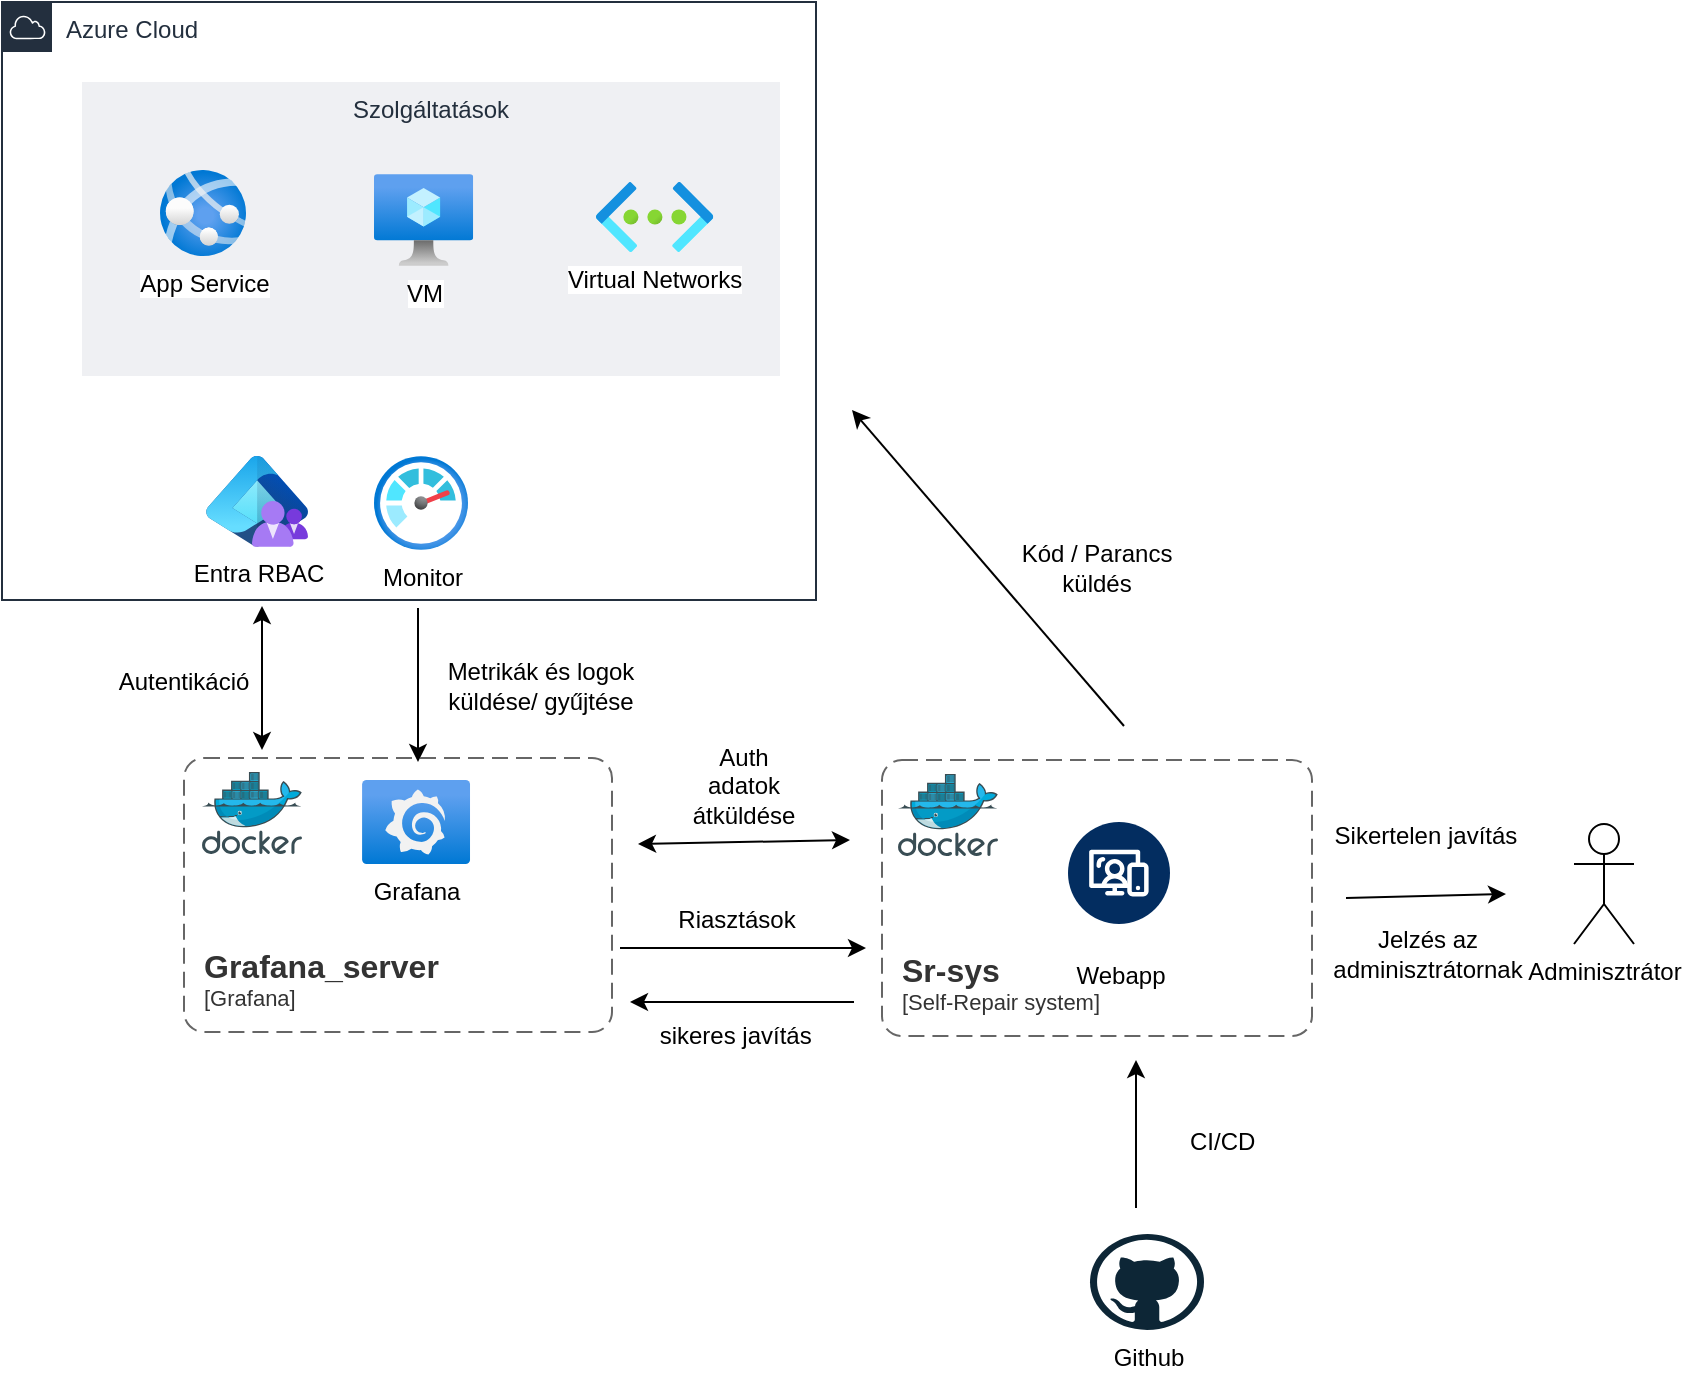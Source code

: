 <mxfile>
    <diagram id="eITuKU6QjTm9lriLVlCQ" name="Page-1">
        <mxGraphModel dx="1006" dy="722" grid="0" gridSize="10" guides="0" tooltips="1" connect="1" arrows="1" fold="1" page="1" pageScale="1" pageWidth="1654" pageHeight="1169" background="none" math="0" shadow="0">
            <root>
                <mxCell id="0"/>
                <mxCell id="1" parent="0"/>
                <mxCell id="3" value="Azure Cloud" style="points=[[0,0],[0.25,0],[0.5,0],[0.75,0],[1,0],[1,0.25],[1,0.5],[1,0.75],[1,1],[0.75,1],[0.5,1],[0.25,1],[0,1],[0,0.75],[0,0.5],[0,0.25]];outlineConnect=0;gradientColor=none;html=1;whiteSpace=wrap;fontSize=12;fontStyle=0;container=1;pointerEvents=0;collapsible=0;recursiveResize=0;shape=mxgraph.aws4.group;grIcon=mxgraph.aws4.group_aws_cloud;strokeColor=#232F3E;fillColor=none;verticalAlign=top;align=left;spacingLeft=30;fontColor=#232F3E;dashed=0;" parent="1" vertex="1">
                    <mxGeometry x="79" y="214" width="407" height="299" as="geometry"/>
                </mxCell>
                <mxCell id="8" value="Szolgáltatások" style="fillColor=#EFF0F3;strokeColor=none;dashed=0;verticalAlign=top;fontStyle=0;fontColor=#232F3D;whiteSpace=wrap;html=1;" parent="3" vertex="1">
                    <mxGeometry x="40" y="40" width="349" height="147" as="geometry"/>
                </mxCell>
                <mxCell id="5" value="App Service" style="image;aspect=fixed;html=1;points=[];align=center;fontSize=12;image=img/lib/azure2/compute/App_Services.svg;" parent="3" vertex="1">
                    <mxGeometry x="79" y="84" width="43" height="43" as="geometry"/>
                </mxCell>
                <mxCell id="6" value="VM" style="image;aspect=fixed;html=1;points=[];align=center;fontSize=12;image=img/lib/azure2/compute/Virtual_Machine.svg;" parent="3" vertex="1">
                    <mxGeometry x="186" y="86" width="49.6" height="46" as="geometry"/>
                </mxCell>
                <mxCell id="7" value="Virtual Networks" style="image;aspect=fixed;html=1;points=[];align=center;fontSize=12;image=img/lib/azure2/networking/Virtual_Networks.svg;" parent="3" vertex="1">
                    <mxGeometry x="297" y="90" width="58.64" height="35" as="geometry"/>
                </mxCell>
                <mxCell id="11" value="Monitor" style="image;aspect=fixed;html=1;points=[];align=center;fontSize=12;image=img/lib/azure2/management_governance/Monitor.svg;" parent="3" vertex="1">
                    <mxGeometry x="186" y="227" width="47" height="47" as="geometry"/>
                </mxCell>
                <mxCell id="81" value="Entra RBAC" style="image;aspect=fixed;html=1;points=[];align=center;fontSize=12;image=img/lib/azure2/identity/Azure_AD_B2C2.svg;" vertex="1" parent="3">
                    <mxGeometry x="102" y="227" width="51.12" height="45.44" as="geometry"/>
                </mxCell>
                <mxCell id="47" value="" style="image;sketch=0;aspect=fixed;html=1;points=[];align=center;fontSize=12;image=img/lib/mscae/Docker.svg;" parent="1" vertex="1">
                    <mxGeometry x="179" y="599" width="50" height="41" as="geometry"/>
                </mxCell>
                <mxCell id="48" value="Grafana" style="image;aspect=fixed;html=1;points=[];align=center;fontSize=12;image=img/lib/azure2/other/Grafana.svg;" parent="1" vertex="1">
                    <mxGeometry x="259" y="603" width="54.09" height="42" as="geometry"/>
                </mxCell>
                <mxCell id="49" value="" style="endArrow=classic;html=1;" parent="1" edge="1">
                    <mxGeometry width="50" height="50" relative="1" as="geometry">
                        <mxPoint x="287" y="517" as="sourcePoint"/>
                        <mxPoint x="287" y="594" as="targetPoint"/>
                    </mxGeometry>
                </mxCell>
                <mxCell id="51" value="Metrikák és logok küldése/ gyűjtése" style="text;html=1;align=center;verticalAlign=middle;whiteSpace=wrap;rounded=0;" parent="1" vertex="1">
                    <mxGeometry x="294" y="541" width="109" height="30" as="geometry"/>
                </mxCell>
                <mxCell id="53" value="" style="image;sketch=0;aspect=fixed;html=1;points=[];align=center;fontSize=12;image=img/lib/mscae/Docker.svg;" parent="1" vertex="1">
                    <mxGeometry x="527" y="600" width="50" height="41" as="geometry"/>
                </mxCell>
                <mxCell id="54" value="Webapp" style="verticalLabelPosition=bottom;aspect=fixed;html=1;shape=mxgraph.salesforce.web2;" parent="1" vertex="1">
                    <mxGeometry x="612" y="624" width="51" height="51" as="geometry"/>
                </mxCell>
                <mxCell id="55" value="" style="endArrow=classic;html=1;" parent="1" edge="1">
                    <mxGeometry width="50" height="50" relative="1" as="geometry">
                        <mxPoint x="388" y="687" as="sourcePoint"/>
                        <mxPoint x="511" y="687" as="targetPoint"/>
                    </mxGeometry>
                </mxCell>
                <mxCell id="56" value="Riasztások" style="text;html=1;align=center;verticalAlign=middle;whiteSpace=wrap;rounded=0;" parent="1" vertex="1">
                    <mxGeometry x="392" y="658" width="109" height="30" as="geometry"/>
                </mxCell>
                <mxCell id="58" value="Github" style="dashed=0;outlineConnect=0;html=1;align=center;labelPosition=center;verticalLabelPosition=bottom;verticalAlign=top;shape=mxgraph.weblogos.github" parent="1" vertex="1">
                    <mxGeometry x="623" y="830" width="57" height="48" as="geometry"/>
                </mxCell>
                <object placeholders="1" c4Name="Grafana_server" c4Type="Monitoring" c4Application="Grafana" label="&lt;font style=&quot;font-size: 16px&quot;&gt;&lt;b&gt;&lt;div style=&quot;text-align: left&quot;&gt;%c4Name%&lt;/div&gt;&lt;/b&gt;&lt;/font&gt;&lt;div style=&quot;text-align: left&quot;&gt;[%c4Application%]&lt;/div&gt;" id="59">
                    <mxCell style="rounded=1;fontSize=11;whiteSpace=wrap;html=1;dashed=1;arcSize=20;fillColor=none;strokeColor=#666666;fontColor=#333333;labelBackgroundColor=none;align=left;verticalAlign=bottom;labelBorderColor=none;spacingTop=0;spacing=10;dashPattern=8 4;metaEdit=1;rotatable=0;perimeter=rectanglePerimeter;noLabel=0;labelPadding=0;allowArrows=0;connectable=0;expand=0;recursiveResize=0;editable=1;pointerEvents=0;absoluteArcSize=1;points=[[0.25,0,0],[0.5,0,0],[0.75,0,0],[1,0.25,0],[1,0.5,0],[1,0.75,0],[0.75,1,0],[0.5,1,0],[0.25,1,0],[0,0.75,0],[0,0.5,0],[0,0.25,0]];" parent="1" vertex="1">
                        <mxGeometry x="170" y="592" width="214" height="137" as="geometry"/>
                    </mxCell>
                </object>
                <object placeholders="1" c4Name="Sr-sys" c4Type="automation" c4Application="Self-Repair system" label="&lt;font style=&quot;font-size: 16px&quot;&gt;&lt;b&gt;&lt;div style=&quot;text-align: left&quot;&gt;%c4Name%&lt;/div&gt;&lt;/b&gt;&lt;/font&gt;&lt;div style=&quot;text-align: left&quot;&gt;[%c4Application%]&lt;/div&gt;" id="60">
                    <mxCell style="rounded=1;fontSize=11;whiteSpace=wrap;html=1;dashed=1;arcSize=20;fillColor=none;strokeColor=#666666;fontColor=#333333;labelBackgroundColor=none;align=left;verticalAlign=bottom;labelBorderColor=none;spacingTop=0;spacing=10;dashPattern=8 4;metaEdit=1;rotatable=0;perimeter=rectanglePerimeter;noLabel=0;labelPadding=0;allowArrows=0;connectable=0;expand=0;recursiveResize=0;editable=1;pointerEvents=0;absoluteArcSize=1;points=[[0.25,0,0],[0.5,0,0],[0.75,0,0],[1,0.25,0],[1,0.5,0],[1,0.75,0],[0.75,1,0],[0.5,1,0],[0.25,1,0],[0,0.75,0],[0,0.5,0],[0,0.25,0]];" parent="1" vertex="1">
                        <mxGeometry x="519" y="593" width="215" height="138" as="geometry"/>
                    </mxCell>
                </object>
                <mxCell id="61" value="" style="endArrow=classic;html=1;" parent="1" edge="1">
                    <mxGeometry width="50" height="50" relative="1" as="geometry">
                        <mxPoint x="646" y="817" as="sourcePoint"/>
                        <mxPoint x="646" y="743" as="targetPoint"/>
                    </mxGeometry>
                </mxCell>
                <mxCell id="62" value="CI/CD&amp;nbsp;" style="text;html=1;align=center;verticalAlign=middle;whiteSpace=wrap;rounded=0;" parent="1" vertex="1">
                    <mxGeometry x="661" y="769" width="60" height="30" as="geometry"/>
                </mxCell>
                <mxCell id="63" value="" style="endArrow=classic;html=1;" parent="1" edge="1">
                    <mxGeometry width="50" height="50" relative="1" as="geometry">
                        <mxPoint x="640" y="576" as="sourcePoint"/>
                        <mxPoint x="504" y="418" as="targetPoint"/>
                    </mxGeometry>
                </mxCell>
                <mxCell id="64" value="Kód / Parancs küldés" style="text;html=1;align=center;verticalAlign=middle;whiteSpace=wrap;rounded=0;" parent="1" vertex="1">
                    <mxGeometry x="585" y="480" width="83" height="34" as="geometry"/>
                </mxCell>
                <mxCell id="65" value="" style="endArrow=classic;html=1;" parent="1" edge="1">
                    <mxGeometry width="50" height="50" relative="1" as="geometry">
                        <mxPoint x="505" y="714" as="sourcePoint"/>
                        <mxPoint x="393" y="714" as="targetPoint"/>
                    </mxGeometry>
                </mxCell>
                <mxCell id="66" value="sikeres javítás&amp;nbsp;" style="text;html=1;align=center;verticalAlign=middle;whiteSpace=wrap;rounded=0;" parent="1" vertex="1">
                    <mxGeometry x="402" y="716" width="91" height="30" as="geometry"/>
                </mxCell>
                <mxCell id="67" value="" style="endArrow=classic;html=1;" parent="1" edge="1">
                    <mxGeometry width="50" height="50" relative="1" as="geometry">
                        <mxPoint x="751" y="662" as="sourcePoint"/>
                        <mxPoint x="831" y="660" as="targetPoint"/>
                    </mxGeometry>
                </mxCell>
                <mxCell id="69" value="Sikertelen javítás" style="text;html=1;align=center;verticalAlign=middle;whiteSpace=wrap;rounded=0;" parent="1" vertex="1">
                    <mxGeometry x="736" y="616" width="110" height="30" as="geometry"/>
                </mxCell>
                <mxCell id="71" value="Jelzés az adminisztrátornak" style="text;html=1;align=center;verticalAlign=middle;whiteSpace=wrap;rounded=0;" parent="1" vertex="1">
                    <mxGeometry x="762" y="675" width="60" height="30" as="geometry"/>
                </mxCell>
                <mxCell id="72" value="Adminisztrátor" style="shape=umlActor;verticalLabelPosition=bottom;verticalAlign=top;html=1;outlineConnect=0;" parent="1" vertex="1">
                    <mxGeometry x="865" y="625" width="30" height="60" as="geometry"/>
                </mxCell>
                <mxCell id="77" value="" style="endArrow=classic;startArrow=classic;html=1;" parent="1" edge="1">
                    <mxGeometry width="50" height="50" relative="1" as="geometry">
                        <mxPoint x="209" y="588" as="sourcePoint"/>
                        <mxPoint x="209" y="516" as="targetPoint"/>
                    </mxGeometry>
                </mxCell>
                <mxCell id="78" value="Autentikáció" style="text;html=1;align=center;verticalAlign=middle;whiteSpace=wrap;rounded=0;" parent="1" vertex="1">
                    <mxGeometry x="140" y="539" width="60" height="30" as="geometry"/>
                </mxCell>
                <mxCell id="79" value="" style="endArrow=classic;startArrow=classic;html=1;" parent="1" edge="1">
                    <mxGeometry width="50" height="50" relative="1" as="geometry">
                        <mxPoint x="397" y="635" as="sourcePoint"/>
                        <mxPoint x="503" y="633" as="targetPoint"/>
                    </mxGeometry>
                </mxCell>
                <mxCell id="80" value="Auth adatok átküldése" style="text;html=1;align=center;verticalAlign=middle;whiteSpace=wrap;rounded=0;" parent="1" vertex="1">
                    <mxGeometry x="420" y="591" width="60" height="30" as="geometry"/>
                </mxCell>
            </root>
        </mxGraphModel>
    </diagram>
</mxfile>